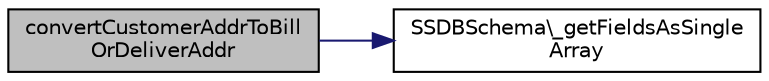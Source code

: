 digraph "convertCustomerAddrToBillOrDeliverAddr"
{
  edge [fontname="Helvetica",fontsize="10",labelfontname="Helvetica",labelfontsize="10"];
  node [fontname="Helvetica",fontsize="10",shape=record];
  rankdir="LR";
  Node1 [label="convertCustomerAddrToBill\lOrDeliverAddr",height=0.2,width=0.4,color="black", fillcolor="grey75", style="filled", fontcolor="black"];
  Node1 -> Node2 [color="midnightblue",fontsize="10",style="solid",fontname="Helvetica"];
  Node2 [label="SSDBSchema\\_getFieldsAsSingle\lArray",height=0.2,width=0.4,color="black", fillcolor="white", style="filled",URL="$class_s_s_d_b_schema.html#a2e0c8f602504f2120f72ba245c3b05cd"];
}
